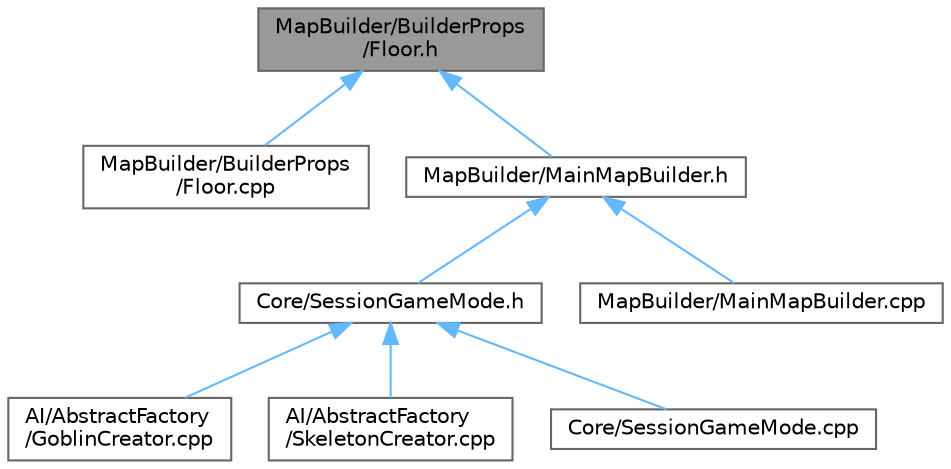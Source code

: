 digraph "MapBuilder/BuilderProps/Floor.h"
{
 // LATEX_PDF_SIZE
  bgcolor="transparent";
  edge [fontname=Helvetica,fontsize=10,labelfontname=Helvetica,labelfontsize=10];
  node [fontname=Helvetica,fontsize=10,shape=box,height=0.2,width=0.4];
  Node1 [id="Node000001",label="MapBuilder/BuilderProps\l/Floor.h",height=0.2,width=0.4,color="gray40", fillcolor="grey60", style="filled", fontcolor="black",tooltip=" "];
  Node1 -> Node2 [id="edge8_Node000001_Node000002",dir="back",color="steelblue1",style="solid",tooltip=" "];
  Node2 [id="Node000002",label="MapBuilder/BuilderProps\l/Floor.cpp",height=0.2,width=0.4,color="grey40", fillcolor="white", style="filled",URL="$_floor_8cpp.html",tooltip=" "];
  Node1 -> Node3 [id="edge9_Node000001_Node000003",dir="back",color="steelblue1",style="solid",tooltip=" "];
  Node3 [id="Node000003",label="MapBuilder/MainMapBuilder.h",height=0.2,width=0.4,color="grey40", fillcolor="white", style="filled",URL="$_main_map_builder_8h.html",tooltip=" "];
  Node3 -> Node4 [id="edge10_Node000003_Node000004",dir="back",color="steelblue1",style="solid",tooltip=" "];
  Node4 [id="Node000004",label="Core/SessionGameMode.h",height=0.2,width=0.4,color="grey40", fillcolor="white", style="filled",URL="$_session_game_mode_8h.html",tooltip=" "];
  Node4 -> Node5 [id="edge11_Node000004_Node000005",dir="back",color="steelblue1",style="solid",tooltip=" "];
  Node5 [id="Node000005",label="AI/AbstractFactory\l/GoblinCreator.cpp",height=0.2,width=0.4,color="grey40", fillcolor="white", style="filled",URL="$_goblin_creator_8cpp.html",tooltip=" "];
  Node4 -> Node6 [id="edge12_Node000004_Node000006",dir="back",color="steelblue1",style="solid",tooltip=" "];
  Node6 [id="Node000006",label="AI/AbstractFactory\l/SkeletonCreator.cpp",height=0.2,width=0.4,color="grey40", fillcolor="white", style="filled",URL="$_skeleton_creator_8cpp.html",tooltip=" "];
  Node4 -> Node7 [id="edge13_Node000004_Node000007",dir="back",color="steelblue1",style="solid",tooltip=" "];
  Node7 [id="Node000007",label="Core/SessionGameMode.cpp",height=0.2,width=0.4,color="grey40", fillcolor="white", style="filled",URL="$_session_game_mode_8cpp.html",tooltip=" "];
  Node3 -> Node8 [id="edge14_Node000003_Node000008",dir="back",color="steelblue1",style="solid",tooltip=" "];
  Node8 [id="Node000008",label="MapBuilder/MainMapBuilder.cpp",height=0.2,width=0.4,color="grey40", fillcolor="white", style="filled",URL="$_main_map_builder_8cpp.html",tooltip=" "];
}
